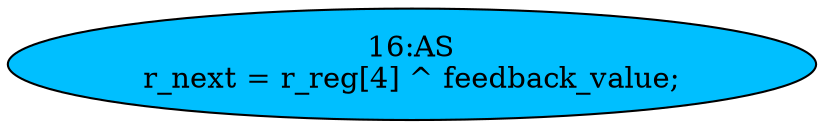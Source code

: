 strict digraph "" {
	node [label="\N"];
	"16:AS"	[ast="<pyverilog.vparser.ast.Assign object at 0x7fd9ba15dbd0>",
		def_var="['r_next']",
		fillcolor=deepskyblue,
		label="16:AS
r_next = r_reg[4] ^ feedback_value;",
		statements="[]",
		style=filled,
		typ=Assign,
		use_var="['r_reg', 'feedback_value']"];
}
